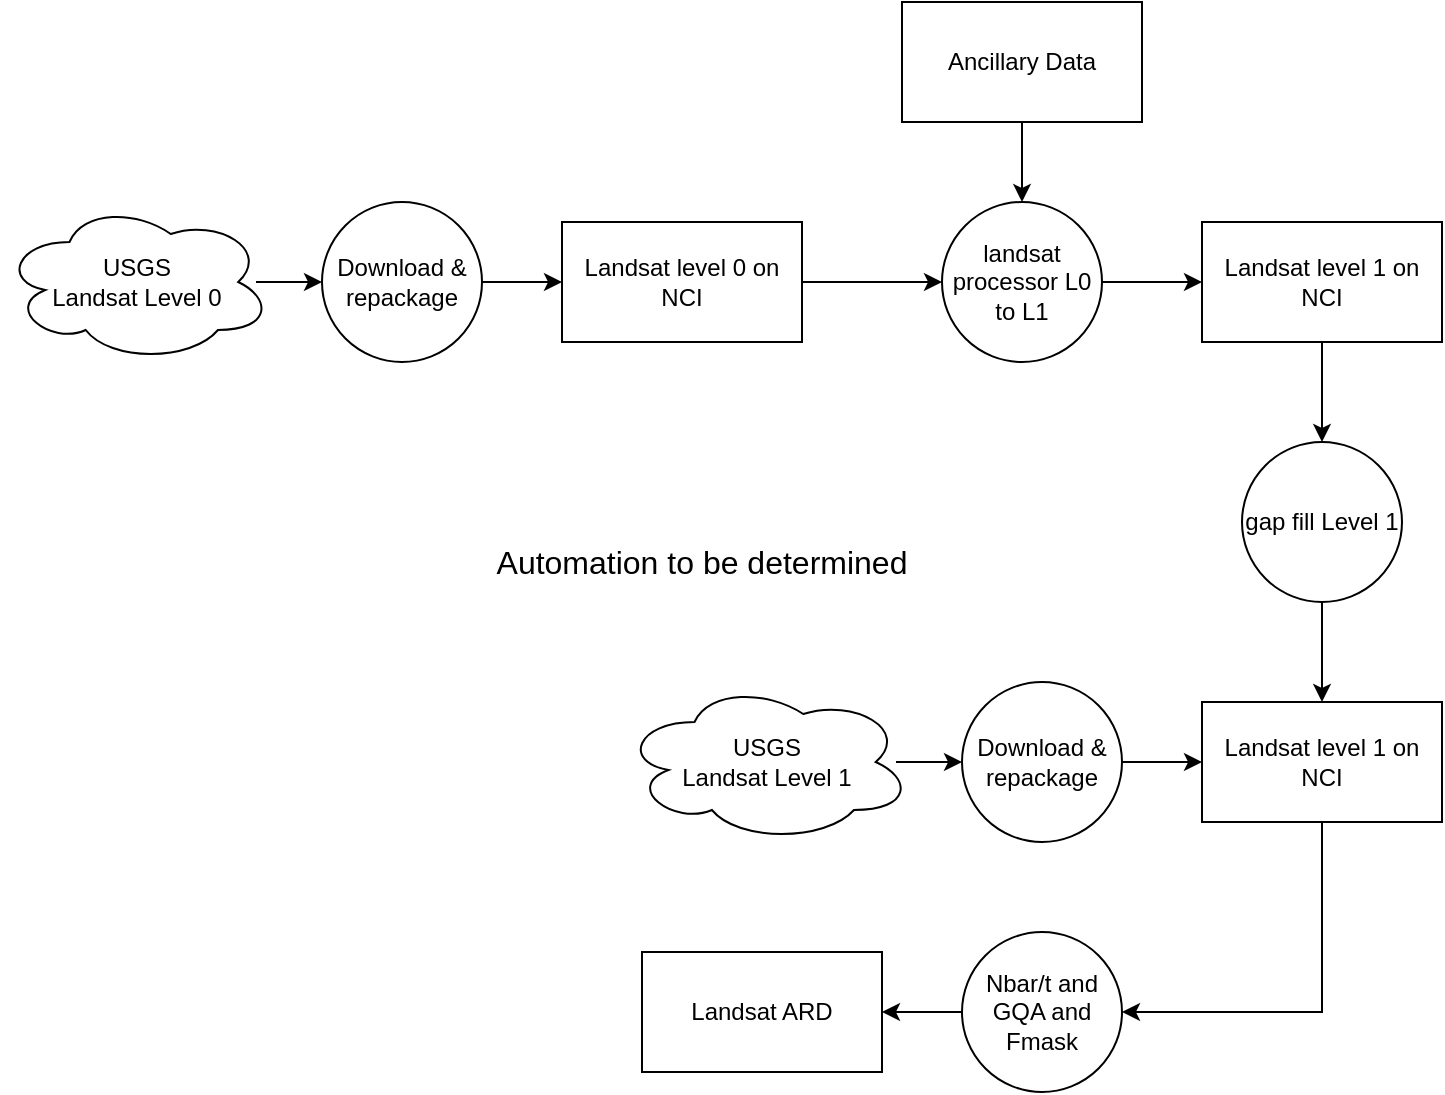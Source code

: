 <mxfile version="12.7.9" type="device"><diagram name="Page-1" id="52a04d89-c75d-2922-d76d-85b35f80e030"><mxGraphModel dx="900" dy="798" grid="1" gridSize="10" guides="1" tooltips="1" connect="1" arrows="1" fold="1" page="1" pageScale="1" pageWidth="1100" pageHeight="850" background="#ffffff" math="0" shadow="0"><root><mxCell id="0"/><mxCell id="1" parent="0"/><mxCell id="V3pNILLwxQP_Fb1cYSRX-2" value="USGS&lt;br&gt;Landsat Level 0" style="ellipse;shape=cloud;whiteSpace=wrap;html=1;" parent="1" vertex="1"><mxGeometry x="60" y="110" width="135" height="80" as="geometry"/></mxCell><mxCell id="V3pNILLwxQP_Fb1cYSRX-3" value="Landsat level 0 on NCI" style="rounded=0;whiteSpace=wrap;html=1;" parent="1" vertex="1"><mxGeometry x="340" y="120" width="120" height="60" as="geometry"/></mxCell><mxCell id="V3pNILLwxQP_Fb1cYSRX-4" value="Download &amp;amp; repackage" style="ellipse;whiteSpace=wrap;html=1;aspect=fixed;" parent="1" vertex="1"><mxGeometry x="220" y="110" width="80" height="80" as="geometry"/></mxCell><mxCell id="V3pNILLwxQP_Fb1cYSRX-5" value="landsat processor L0 to L1" style="ellipse;whiteSpace=wrap;html=1;aspect=fixed;" parent="1" vertex="1"><mxGeometry x="530" y="110" width="80" height="80" as="geometry"/></mxCell><mxCell id="V3pNILLwxQP_Fb1cYSRX-7" value="" style="endArrow=classic;html=1;entryX=0;entryY=0.5;entryDx=0;entryDy=0;" parent="1" target="V3pNILLwxQP_Fb1cYSRX-4" edge="1"><mxGeometry width="50" height="50" relative="1" as="geometry"><mxPoint x="187" y="150" as="sourcePoint"/><mxPoint x="230" y="140" as="targetPoint"/></mxGeometry></mxCell><mxCell id="V3pNILLwxQP_Fb1cYSRX-8" value="" style="endArrow=classic;html=1;exitX=1;exitY=0.5;exitDx=0;exitDy=0;entryX=0;entryY=0.5;entryDx=0;entryDy=0;" parent="1" source="V3pNILLwxQP_Fb1cYSRX-4" target="V3pNILLwxQP_Fb1cYSRX-3" edge="1"><mxGeometry width="50" height="50" relative="1" as="geometry"><mxPoint x="300" y="180" as="sourcePoint"/><mxPoint x="350" y="130" as="targetPoint"/></mxGeometry></mxCell><mxCell id="V3pNILLwxQP_Fb1cYSRX-12" value="" style="endArrow=classic;html=1;exitX=1;exitY=0.5;exitDx=0;exitDy=0;entryX=0;entryY=0.5;entryDx=0;entryDy=0;" parent="1" source="V3pNILLwxQP_Fb1cYSRX-3" target="V3pNILLwxQP_Fb1cYSRX-5" edge="1"><mxGeometry width="50" height="50" relative="1" as="geometry"><mxPoint x="460" y="180" as="sourcePoint"/><mxPoint x="510" y="130" as="targetPoint"/></mxGeometry></mxCell><mxCell id="V3pNILLwxQP_Fb1cYSRX-22" style="edgeStyle=orthogonalEdgeStyle;rounded=0;orthogonalLoop=1;jettySize=auto;html=1;exitX=0.5;exitY=1;exitDx=0;exitDy=0;entryX=1;entryY=0.5;entryDx=0;entryDy=0;" parent="1" source="V3pNILLwxQP_Fb1cYSRX-13" target="V3pNILLwxQP_Fb1cYSRX-23" edge="1"><mxGeometry relative="1" as="geometry"/></mxCell><mxCell id="V3pNILLwxQP_Fb1cYSRX-13" value="&lt;span style=&quot;white-space: normal&quot;&gt;Landsat level 1 on NCI&lt;/span&gt;" style="rounded=0;whiteSpace=wrap;html=1;" parent="1" vertex="1"><mxGeometry x="660" y="360" width="120" height="60" as="geometry"/></mxCell><mxCell id="V3pNILLwxQP_Fb1cYSRX-14" value="" style="endArrow=classic;html=1;exitX=1;exitY=0.5;exitDx=0;exitDy=0;" parent="1" source="V3pNILLwxQP_Fb1cYSRX-5" edge="1"><mxGeometry width="50" height="50" relative="1" as="geometry"><mxPoint x="610" y="200" as="sourcePoint"/><mxPoint x="660" y="150" as="targetPoint"/></mxGeometry></mxCell><mxCell id="V3pNILLwxQP_Fb1cYSRX-15" value="Landsat ARD" style="rounded=0;whiteSpace=wrap;html=1;" parent="1" vertex="1"><mxGeometry x="380" y="485" width="120" height="60" as="geometry"/></mxCell><mxCell id="V3pNILLwxQP_Fb1cYSRX-25" style="edgeStyle=orthogonalEdgeStyle;rounded=0;orthogonalLoop=1;jettySize=auto;html=1;entryX=1;entryY=0.5;entryDx=0;entryDy=0;" parent="1" source="V3pNILLwxQP_Fb1cYSRX-23" target="V3pNILLwxQP_Fb1cYSRX-15" edge="1"><mxGeometry relative="1" as="geometry"/></mxCell><mxCell id="V3pNILLwxQP_Fb1cYSRX-23" value="Nbar/t and GQA and Fmask" style="ellipse;whiteSpace=wrap;html=1;aspect=fixed;" parent="1" vertex="1"><mxGeometry x="540" y="475" width="80" height="80" as="geometry"/></mxCell><mxCell id="PwRAQKdRumewFpcwuL3D-1" value="&lt;span style=&quot;white-space: normal&quot;&gt;Landsat level 1 on NCI&lt;/span&gt;" style="rounded=0;whiteSpace=wrap;html=1;" parent="1" vertex="1"><mxGeometry x="660" y="120" width="120" height="60" as="geometry"/></mxCell><mxCell id="PwRAQKdRumewFpcwuL3D-2" value="USGS&lt;br&gt;Landsat Level 1" style="ellipse;shape=cloud;whiteSpace=wrap;html=1;" parent="1" vertex="1"><mxGeometry x="370" y="350" width="145" height="80" as="geometry"/></mxCell><mxCell id="PwRAQKdRumewFpcwuL3D-4" value="Download &amp;amp; repackage" style="ellipse;whiteSpace=wrap;html=1;aspect=fixed;" parent="1" vertex="1"><mxGeometry x="540" y="350" width="80" height="80" as="geometry"/></mxCell><mxCell id="PwRAQKdRumewFpcwuL3D-5" value="" style="endArrow=classic;html=1;entryX=0;entryY=0.5;entryDx=0;entryDy=0;" parent="1" target="PwRAQKdRumewFpcwuL3D-4" edge="1"><mxGeometry width="50" height="50" relative="1" as="geometry"><mxPoint x="507" y="390" as="sourcePoint"/><mxPoint x="550" y="380" as="targetPoint"/></mxGeometry></mxCell><mxCell id="PwRAQKdRumewFpcwuL3D-6" value="" style="endArrow=classic;html=1;exitX=1;exitY=0.5;exitDx=0;exitDy=0;entryX=0;entryY=0.5;entryDx=0;entryDy=0;" parent="1" source="PwRAQKdRumewFpcwuL3D-4" edge="1"><mxGeometry width="50" height="50" relative="1" as="geometry"><mxPoint x="620" y="420" as="sourcePoint"/><mxPoint x="660" y="390" as="targetPoint"/></mxGeometry></mxCell><mxCell id="PwRAQKdRumewFpcwuL3D-7" value="gap fill Level 1" style="ellipse;whiteSpace=wrap;html=1;aspect=fixed;" parent="1" vertex="1"><mxGeometry x="680" y="230" width="80" height="80" as="geometry"/></mxCell><mxCell id="PwRAQKdRumewFpcwuL3D-8" value="" style="endArrow=classic;html=1;entryX=0.5;entryY=0;entryDx=0;entryDy=0;" parent="1" target="V3pNILLwxQP_Fb1cYSRX-13" edge="1"><mxGeometry width="50" height="50" relative="1" as="geometry"><mxPoint x="720" y="310" as="sourcePoint"/><mxPoint x="770" y="260" as="targetPoint"/></mxGeometry></mxCell><mxCell id="PwRAQKdRumewFpcwuL3D-9" value="" style="endArrow=classic;html=1;entryX=0.5;entryY=0;entryDx=0;entryDy=0;" parent="1" target="PwRAQKdRumewFpcwuL3D-7" edge="1"><mxGeometry width="50" height="50" relative="1" as="geometry"><mxPoint x="720" y="180" as="sourcePoint"/><mxPoint x="770" y="130" as="targetPoint"/></mxGeometry></mxCell><mxCell id="qFGG4W09OpHykpi2D-C--2" value="&lt;font style=&quot;font-size: 16px&quot;&gt;Automation to be determined&lt;/font&gt;" style="text;html=1;strokeColor=none;fillColor=none;align=center;verticalAlign=middle;whiteSpace=wrap;rounded=0;" parent="1" vertex="1"><mxGeometry x="300" y="270" width="220" height="40" as="geometry"/></mxCell><mxCell id="yqxZDEZcT2R4wTFyYng9-3" value="Ancillary Data" style="rounded=0;whiteSpace=wrap;html=1;" vertex="1" parent="1"><mxGeometry x="510" y="10" width="120" height="60" as="geometry"/></mxCell><mxCell id="yqxZDEZcT2R4wTFyYng9-4" value="" style="endArrow=classic;html=1;exitX=0.5;exitY=1;exitDx=0;exitDy=0;entryX=0.5;entryY=0;entryDx=0;entryDy=0;" edge="1" parent="1" source="yqxZDEZcT2R4wTFyYng9-3" target="V3pNILLwxQP_Fb1cYSRX-5"><mxGeometry width="50" height="50" relative="1" as="geometry"><mxPoint x="430" y="360" as="sourcePoint"/><mxPoint x="510" y="100" as="targetPoint"/></mxGeometry></mxCell></root></mxGraphModel></diagram></mxfile>